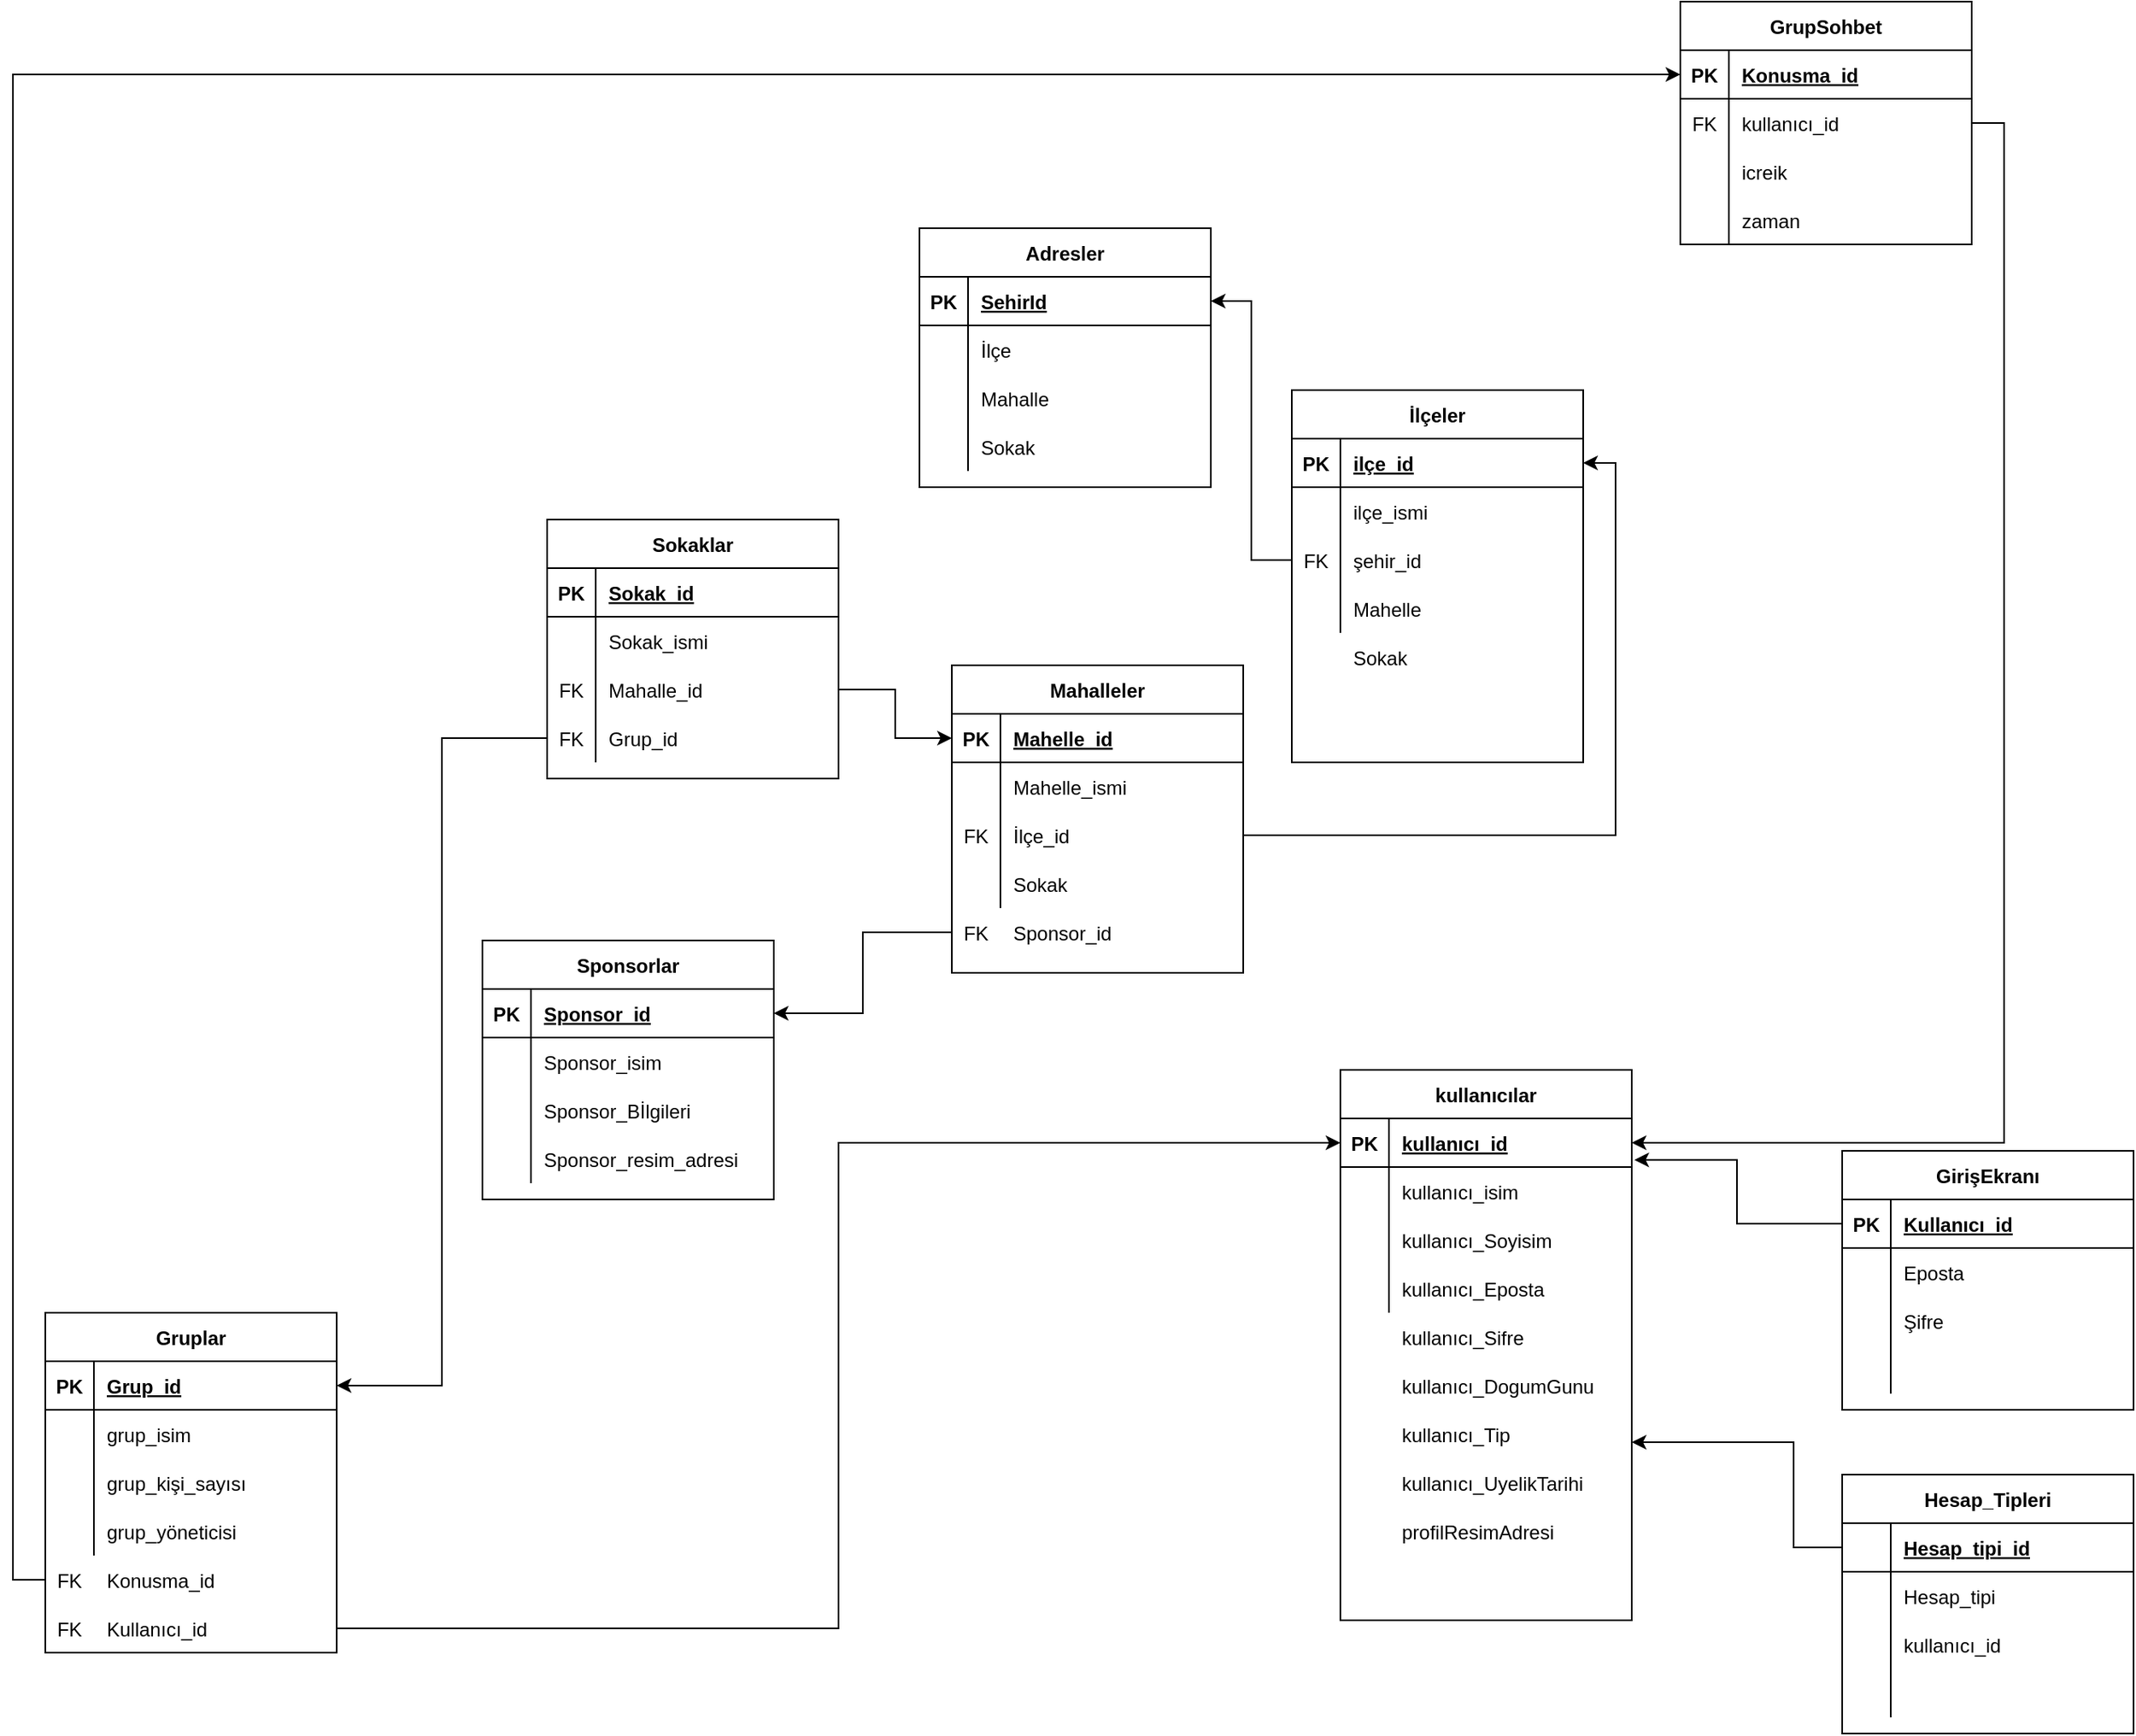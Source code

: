 <mxfile version="14.0.1" type="github">
  <diagram id="9qwquoG6rhKUXt9aYglc" name="Page-1">
    <mxGraphModel dx="2370" dy="1270" grid="1" gridSize="10" guides="1" tooltips="1" connect="1" arrows="1" fold="1" page="1" pageScale="1" pageWidth="827" pageHeight="1169" math="0" shadow="0">
      <root>
        <mxCell id="0" />
        <mxCell id="1" parent="0" />
        <mxCell id="KGLhSe_-rWA2zhMxa89J-34" value="" style="group;strokeColor=#000000;" parent="1" vertex="1" connectable="0">
          <mxGeometry x="970" y="730" width="180" height="340" as="geometry" />
        </mxCell>
        <mxCell id="EEsGFowfR6Ov2jE1rLwt-202" value="" style="group" vertex="1" connectable="0" parent="KGLhSe_-rWA2zhMxa89J-34">
          <mxGeometry width="180" height="340" as="geometry" />
        </mxCell>
        <mxCell id="KGLhSe_-rWA2zhMxa89J-14" value="kullanıcılar" style="shape=table;startSize=30;container=1;collapsible=1;childLayout=tableLayout;fixedRows=1;rowLines=0;fontStyle=1;align=center;resizeLast=1;" parent="EEsGFowfR6Ov2jE1rLwt-202" vertex="1">
          <mxGeometry width="180" height="340" as="geometry" />
        </mxCell>
        <mxCell id="KGLhSe_-rWA2zhMxa89J-15" value="" style="shape=partialRectangle;collapsible=0;dropTarget=0;pointerEvents=0;fillColor=none;top=0;left=0;bottom=1;right=0;points=[[0,0.5],[1,0.5]];portConstraint=eastwest;" parent="KGLhSe_-rWA2zhMxa89J-14" vertex="1">
          <mxGeometry y="30" width="180" height="30" as="geometry" />
        </mxCell>
        <mxCell id="KGLhSe_-rWA2zhMxa89J-16" value="PK" style="shape=partialRectangle;connectable=0;fillColor=none;top=0;left=0;bottom=0;right=0;fontStyle=1;overflow=hidden;" parent="KGLhSe_-rWA2zhMxa89J-15" vertex="1">
          <mxGeometry width="30" height="30" as="geometry" />
        </mxCell>
        <mxCell id="KGLhSe_-rWA2zhMxa89J-17" value="kullanıcı_id" style="shape=partialRectangle;connectable=0;fillColor=none;top=0;left=0;bottom=0;right=0;align=left;spacingLeft=6;fontStyle=5;overflow=hidden;" parent="KGLhSe_-rWA2zhMxa89J-15" vertex="1">
          <mxGeometry x="30" width="150" height="30" as="geometry" />
        </mxCell>
        <mxCell id="KGLhSe_-rWA2zhMxa89J-18" value="" style="shape=partialRectangle;collapsible=0;dropTarget=0;pointerEvents=0;fillColor=none;top=0;left=0;bottom=0;right=0;points=[[0,0.5],[1,0.5]];portConstraint=eastwest;" parent="KGLhSe_-rWA2zhMxa89J-14" vertex="1">
          <mxGeometry y="60" width="180" height="30" as="geometry" />
        </mxCell>
        <mxCell id="KGLhSe_-rWA2zhMxa89J-19" value="" style="shape=partialRectangle;connectable=0;fillColor=none;top=0;left=0;bottom=0;right=0;editable=1;overflow=hidden;" parent="KGLhSe_-rWA2zhMxa89J-18" vertex="1">
          <mxGeometry width="30" height="30" as="geometry" />
        </mxCell>
        <mxCell id="KGLhSe_-rWA2zhMxa89J-20" value="kullanıcı_isim" style="shape=partialRectangle;connectable=0;fillColor=none;top=0;left=0;bottom=0;right=0;align=left;spacingLeft=6;overflow=hidden;" parent="KGLhSe_-rWA2zhMxa89J-18" vertex="1">
          <mxGeometry x="30" width="150" height="30" as="geometry" />
        </mxCell>
        <mxCell id="KGLhSe_-rWA2zhMxa89J-21" value="" style="shape=partialRectangle;collapsible=0;dropTarget=0;pointerEvents=0;fillColor=none;top=0;left=0;bottom=0;right=0;points=[[0,0.5],[1,0.5]];portConstraint=eastwest;" parent="KGLhSe_-rWA2zhMxa89J-14" vertex="1">
          <mxGeometry y="90" width="180" height="30" as="geometry" />
        </mxCell>
        <mxCell id="KGLhSe_-rWA2zhMxa89J-22" value="" style="shape=partialRectangle;connectable=0;fillColor=none;top=0;left=0;bottom=0;right=0;editable=1;overflow=hidden;" parent="KGLhSe_-rWA2zhMxa89J-21" vertex="1">
          <mxGeometry width="30" height="30" as="geometry" />
        </mxCell>
        <mxCell id="KGLhSe_-rWA2zhMxa89J-23" value="kullanıcı_Soyisim" style="shape=partialRectangle;connectable=0;fillColor=none;top=0;left=0;bottom=0;right=0;align=left;spacingLeft=6;overflow=hidden;" parent="KGLhSe_-rWA2zhMxa89J-21" vertex="1">
          <mxGeometry x="30" width="150" height="30" as="geometry" />
        </mxCell>
        <mxCell id="KGLhSe_-rWA2zhMxa89J-24" value="" style="shape=partialRectangle;collapsible=0;dropTarget=0;pointerEvents=0;fillColor=none;top=0;left=0;bottom=0;right=0;points=[[0,0.5],[1,0.5]];portConstraint=eastwest;" parent="KGLhSe_-rWA2zhMxa89J-14" vertex="1">
          <mxGeometry y="120" width="180" height="30" as="geometry" />
        </mxCell>
        <mxCell id="KGLhSe_-rWA2zhMxa89J-25" value="" style="shape=partialRectangle;connectable=0;fillColor=none;top=0;left=0;bottom=0;right=0;editable=1;overflow=hidden;" parent="KGLhSe_-rWA2zhMxa89J-24" vertex="1">
          <mxGeometry width="30" height="30" as="geometry" />
        </mxCell>
        <mxCell id="KGLhSe_-rWA2zhMxa89J-26" value="kullanıcı_Eposta" style="shape=partialRectangle;connectable=0;fillColor=none;top=0;left=0;bottom=0;right=0;align=left;spacingLeft=6;overflow=hidden;" parent="KGLhSe_-rWA2zhMxa89J-24" vertex="1">
          <mxGeometry x="30" width="150" height="30" as="geometry" />
        </mxCell>
        <mxCell id="KGLhSe_-rWA2zhMxa89J-27" value="kullanıcı_Sifre" style="shape=partialRectangle;connectable=0;fillColor=none;top=0;left=0;bottom=0;right=0;align=left;spacingLeft=6;overflow=hidden;" parent="EEsGFowfR6Ov2jE1rLwt-202" vertex="1">
          <mxGeometry x="30" y="150" width="150" height="30" as="geometry" />
        </mxCell>
        <mxCell id="KGLhSe_-rWA2zhMxa89J-28" value="kullanıcı_DogumGunu" style="shape=partialRectangle;connectable=0;fillColor=none;top=0;left=0;bottom=0;right=0;align=left;spacingLeft=6;overflow=hidden;" parent="EEsGFowfR6Ov2jE1rLwt-202" vertex="1">
          <mxGeometry x="30" y="180" width="150" height="30" as="geometry" />
        </mxCell>
        <mxCell id="KGLhSe_-rWA2zhMxa89J-29" value="kullanıcı_Tip" style="shape=partialRectangle;connectable=0;fillColor=none;top=0;left=0;bottom=0;right=0;align=left;spacingLeft=6;overflow=hidden;" parent="EEsGFowfR6Ov2jE1rLwt-202" vertex="1">
          <mxGeometry x="30" y="210" width="150" height="30" as="geometry" />
        </mxCell>
        <mxCell id="KGLhSe_-rWA2zhMxa89J-30" value="kullanıcı_UyelikTarihi" style="shape=partialRectangle;connectable=0;fillColor=none;top=0;left=0;bottom=0;right=0;align=left;spacingLeft=6;overflow=hidden;" parent="EEsGFowfR6Ov2jE1rLwt-202" vertex="1">
          <mxGeometry x="30" y="240" width="150" height="30" as="geometry" />
        </mxCell>
        <mxCell id="KGLhSe_-rWA2zhMxa89J-32" value="profilResimAdresi" style="shape=partialRectangle;connectable=0;fillColor=none;top=0;left=0;bottom=0;right=0;align=left;spacingLeft=6;overflow=hidden;" parent="EEsGFowfR6Ov2jE1rLwt-202" vertex="1">
          <mxGeometry x="30" y="270" width="150" height="30" as="geometry" />
        </mxCell>
        <mxCell id="KGLhSe_-rWA2zhMxa89J-36" value="Adresler" style="shape=table;startSize=30;container=1;collapsible=1;childLayout=tableLayout;fixedRows=1;rowLines=0;fontStyle=1;align=center;resizeLast=1;" parent="1" vertex="1">
          <mxGeometry x="710" y="210" width="180" height="160" as="geometry" />
        </mxCell>
        <mxCell id="KGLhSe_-rWA2zhMxa89J-37" value="" style="shape=partialRectangle;collapsible=0;dropTarget=0;pointerEvents=0;fillColor=none;top=0;left=0;bottom=1;right=0;points=[[0,0.5],[1,0.5]];portConstraint=eastwest;" parent="KGLhSe_-rWA2zhMxa89J-36" vertex="1">
          <mxGeometry y="30" width="180" height="30" as="geometry" />
        </mxCell>
        <mxCell id="KGLhSe_-rWA2zhMxa89J-38" value="PK" style="shape=partialRectangle;connectable=0;fillColor=none;top=0;left=0;bottom=0;right=0;fontStyle=1;overflow=hidden;" parent="KGLhSe_-rWA2zhMxa89J-37" vertex="1">
          <mxGeometry width="30" height="30" as="geometry" />
        </mxCell>
        <mxCell id="KGLhSe_-rWA2zhMxa89J-39" value="SehirId" style="shape=partialRectangle;connectable=0;fillColor=none;top=0;left=0;bottom=0;right=0;align=left;spacingLeft=6;fontStyle=5;overflow=hidden;" parent="KGLhSe_-rWA2zhMxa89J-37" vertex="1">
          <mxGeometry x="30" width="150" height="30" as="geometry" />
        </mxCell>
        <mxCell id="KGLhSe_-rWA2zhMxa89J-40" value="" style="shape=partialRectangle;collapsible=0;dropTarget=0;pointerEvents=0;fillColor=none;top=0;left=0;bottom=0;right=0;points=[[0,0.5],[1,0.5]];portConstraint=eastwest;" parent="KGLhSe_-rWA2zhMxa89J-36" vertex="1">
          <mxGeometry y="60" width="180" height="30" as="geometry" />
        </mxCell>
        <mxCell id="KGLhSe_-rWA2zhMxa89J-41" value="" style="shape=partialRectangle;connectable=0;fillColor=none;top=0;left=0;bottom=0;right=0;editable=1;overflow=hidden;" parent="KGLhSe_-rWA2zhMxa89J-40" vertex="1">
          <mxGeometry width="30" height="30" as="geometry" />
        </mxCell>
        <mxCell id="KGLhSe_-rWA2zhMxa89J-42" value="İlçe" style="shape=partialRectangle;connectable=0;fillColor=none;top=0;left=0;bottom=0;right=0;align=left;spacingLeft=6;overflow=hidden;" parent="KGLhSe_-rWA2zhMxa89J-40" vertex="1">
          <mxGeometry x="30" width="150" height="30" as="geometry" />
        </mxCell>
        <mxCell id="KGLhSe_-rWA2zhMxa89J-43" value="" style="shape=partialRectangle;collapsible=0;dropTarget=0;pointerEvents=0;fillColor=none;top=0;left=0;bottom=0;right=0;points=[[0,0.5],[1,0.5]];portConstraint=eastwest;" parent="KGLhSe_-rWA2zhMxa89J-36" vertex="1">
          <mxGeometry y="90" width="180" height="30" as="geometry" />
        </mxCell>
        <mxCell id="KGLhSe_-rWA2zhMxa89J-44" value="" style="shape=partialRectangle;connectable=0;fillColor=none;top=0;left=0;bottom=0;right=0;editable=1;overflow=hidden;" parent="KGLhSe_-rWA2zhMxa89J-43" vertex="1">
          <mxGeometry width="30" height="30" as="geometry" />
        </mxCell>
        <mxCell id="KGLhSe_-rWA2zhMxa89J-45" value="Mahalle" style="shape=partialRectangle;connectable=0;fillColor=none;top=0;left=0;bottom=0;right=0;align=left;spacingLeft=6;overflow=hidden;" parent="KGLhSe_-rWA2zhMxa89J-43" vertex="1">
          <mxGeometry x="30" width="150" height="30" as="geometry" />
        </mxCell>
        <mxCell id="KGLhSe_-rWA2zhMxa89J-46" value="" style="shape=partialRectangle;collapsible=0;dropTarget=0;pointerEvents=0;fillColor=none;top=0;left=0;bottom=0;right=0;points=[[0,0.5],[1,0.5]];portConstraint=eastwest;" parent="KGLhSe_-rWA2zhMxa89J-36" vertex="1">
          <mxGeometry y="120" width="180" height="30" as="geometry" />
        </mxCell>
        <mxCell id="KGLhSe_-rWA2zhMxa89J-47" value="" style="shape=partialRectangle;connectable=0;fillColor=none;top=0;left=0;bottom=0;right=0;editable=1;overflow=hidden;" parent="KGLhSe_-rWA2zhMxa89J-46" vertex="1">
          <mxGeometry width="30" height="30" as="geometry" />
        </mxCell>
        <mxCell id="KGLhSe_-rWA2zhMxa89J-48" value="Sokak" style="shape=partialRectangle;connectable=0;fillColor=none;top=0;left=0;bottom=0;right=0;align=left;spacingLeft=6;overflow=hidden;" parent="KGLhSe_-rWA2zhMxa89J-46" vertex="1">
          <mxGeometry x="30" width="150" height="30" as="geometry" />
        </mxCell>
        <mxCell id="EEsGFowfR6Ov2jE1rLwt-1" value="Sponsorlar" style="shape=table;startSize=30;container=1;collapsible=1;childLayout=tableLayout;fixedRows=1;rowLines=0;fontStyle=1;align=center;resizeLast=1;" vertex="1" parent="1">
          <mxGeometry x="440" y="650" width="180" height="160" as="geometry" />
        </mxCell>
        <mxCell id="EEsGFowfR6Ov2jE1rLwt-2" value="" style="shape=partialRectangle;collapsible=0;dropTarget=0;pointerEvents=0;fillColor=none;top=0;left=0;bottom=1;right=0;points=[[0,0.5],[1,0.5]];portConstraint=eastwest;" vertex="1" parent="EEsGFowfR6Ov2jE1rLwt-1">
          <mxGeometry y="30" width="180" height="30" as="geometry" />
        </mxCell>
        <mxCell id="EEsGFowfR6Ov2jE1rLwt-3" value="PK" style="shape=partialRectangle;connectable=0;fillColor=none;top=0;left=0;bottom=0;right=0;fontStyle=1;overflow=hidden;" vertex="1" parent="EEsGFowfR6Ov2jE1rLwt-2">
          <mxGeometry width="30" height="30" as="geometry" />
        </mxCell>
        <mxCell id="EEsGFowfR6Ov2jE1rLwt-4" value="Sponsor_id" style="shape=partialRectangle;connectable=0;fillColor=none;top=0;left=0;bottom=0;right=0;align=left;spacingLeft=6;fontStyle=5;overflow=hidden;" vertex="1" parent="EEsGFowfR6Ov2jE1rLwt-2">
          <mxGeometry x="30" width="150" height="30" as="geometry" />
        </mxCell>
        <mxCell id="EEsGFowfR6Ov2jE1rLwt-5" value="" style="shape=partialRectangle;collapsible=0;dropTarget=0;pointerEvents=0;fillColor=none;top=0;left=0;bottom=0;right=0;points=[[0,0.5],[1,0.5]];portConstraint=eastwest;" vertex="1" parent="EEsGFowfR6Ov2jE1rLwt-1">
          <mxGeometry y="60" width="180" height="30" as="geometry" />
        </mxCell>
        <mxCell id="EEsGFowfR6Ov2jE1rLwt-6" value="" style="shape=partialRectangle;connectable=0;fillColor=none;top=0;left=0;bottom=0;right=0;editable=1;overflow=hidden;" vertex="1" parent="EEsGFowfR6Ov2jE1rLwt-5">
          <mxGeometry width="30" height="30" as="geometry" />
        </mxCell>
        <mxCell id="EEsGFowfR6Ov2jE1rLwt-7" value="Sponsor_isim" style="shape=partialRectangle;connectable=0;fillColor=none;top=0;left=0;bottom=0;right=0;align=left;spacingLeft=6;overflow=hidden;" vertex="1" parent="EEsGFowfR6Ov2jE1rLwt-5">
          <mxGeometry x="30" width="150" height="30" as="geometry" />
        </mxCell>
        <mxCell id="EEsGFowfR6Ov2jE1rLwt-8" value="" style="shape=partialRectangle;collapsible=0;dropTarget=0;pointerEvents=0;fillColor=none;top=0;left=0;bottom=0;right=0;points=[[0,0.5],[1,0.5]];portConstraint=eastwest;" vertex="1" parent="EEsGFowfR6Ov2jE1rLwt-1">
          <mxGeometry y="90" width="180" height="30" as="geometry" />
        </mxCell>
        <mxCell id="EEsGFowfR6Ov2jE1rLwt-9" value="" style="shape=partialRectangle;connectable=0;fillColor=none;top=0;left=0;bottom=0;right=0;editable=1;overflow=hidden;" vertex="1" parent="EEsGFowfR6Ov2jE1rLwt-8">
          <mxGeometry width="30" height="30" as="geometry" />
        </mxCell>
        <mxCell id="EEsGFowfR6Ov2jE1rLwt-10" value="Sponsor_Bİlgileri" style="shape=partialRectangle;connectable=0;fillColor=none;top=0;left=0;bottom=0;right=0;align=left;spacingLeft=6;overflow=hidden;" vertex="1" parent="EEsGFowfR6Ov2jE1rLwt-8">
          <mxGeometry x="30" width="150" height="30" as="geometry" />
        </mxCell>
        <mxCell id="EEsGFowfR6Ov2jE1rLwt-11" value="" style="shape=partialRectangle;collapsible=0;dropTarget=0;pointerEvents=0;fillColor=none;top=0;left=0;bottom=0;right=0;points=[[0,0.5],[1,0.5]];portConstraint=eastwest;" vertex="1" parent="EEsGFowfR6Ov2jE1rLwt-1">
          <mxGeometry y="120" width="180" height="30" as="geometry" />
        </mxCell>
        <mxCell id="EEsGFowfR6Ov2jE1rLwt-12" value="" style="shape=partialRectangle;connectable=0;fillColor=none;top=0;left=0;bottom=0;right=0;editable=1;overflow=hidden;" vertex="1" parent="EEsGFowfR6Ov2jE1rLwt-11">
          <mxGeometry width="30" height="30" as="geometry" />
        </mxCell>
        <mxCell id="EEsGFowfR6Ov2jE1rLwt-13" value="Sponsor_resim_adresi" style="shape=partialRectangle;connectable=0;fillColor=none;top=0;left=0;bottom=0;right=0;align=left;spacingLeft=6;overflow=hidden;" vertex="1" parent="EEsGFowfR6Ov2jE1rLwt-11">
          <mxGeometry x="30" width="150" height="30" as="geometry" />
        </mxCell>
        <mxCell id="EEsGFowfR6Ov2jE1rLwt-15" value="GrupSohbet" style="shape=table;startSize=30;container=1;collapsible=1;childLayout=tableLayout;fixedRows=1;rowLines=0;fontStyle=1;align=center;resizeLast=1;" vertex="1" parent="1">
          <mxGeometry x="1180" y="70" width="180" height="150" as="geometry" />
        </mxCell>
        <mxCell id="EEsGFowfR6Ov2jE1rLwt-16" value="" style="shape=partialRectangle;collapsible=0;dropTarget=0;pointerEvents=0;fillColor=none;top=0;left=0;bottom=1;right=0;points=[[0,0.5],[1,0.5]];portConstraint=eastwest;" vertex="1" parent="EEsGFowfR6Ov2jE1rLwt-15">
          <mxGeometry y="30" width="180" height="30" as="geometry" />
        </mxCell>
        <mxCell id="EEsGFowfR6Ov2jE1rLwt-17" value="PK" style="shape=partialRectangle;connectable=0;fillColor=none;top=0;left=0;bottom=0;right=0;fontStyle=1;overflow=hidden;" vertex="1" parent="EEsGFowfR6Ov2jE1rLwt-16">
          <mxGeometry width="30" height="30" as="geometry" />
        </mxCell>
        <mxCell id="EEsGFowfR6Ov2jE1rLwt-18" value="Konusma_id" style="shape=partialRectangle;connectable=0;fillColor=none;top=0;left=0;bottom=0;right=0;align=left;spacingLeft=6;fontStyle=5;overflow=hidden;" vertex="1" parent="EEsGFowfR6Ov2jE1rLwt-16">
          <mxGeometry x="30" width="150" height="30" as="geometry" />
        </mxCell>
        <mxCell id="EEsGFowfR6Ov2jE1rLwt-19" value="" style="shape=partialRectangle;collapsible=0;dropTarget=0;pointerEvents=0;fillColor=none;top=0;left=0;bottom=0;right=0;points=[[0,0.5],[1,0.5]];portConstraint=eastwest;" vertex="1" parent="EEsGFowfR6Ov2jE1rLwt-15">
          <mxGeometry y="60" width="180" height="30" as="geometry" />
        </mxCell>
        <mxCell id="EEsGFowfR6Ov2jE1rLwt-20" value="FK" style="shape=partialRectangle;connectable=0;fillColor=none;top=0;left=0;bottom=0;right=0;editable=1;overflow=hidden;" vertex="1" parent="EEsGFowfR6Ov2jE1rLwt-19">
          <mxGeometry width="30" height="30" as="geometry" />
        </mxCell>
        <mxCell id="EEsGFowfR6Ov2jE1rLwt-21" value="kullanıcı_id" style="shape=partialRectangle;connectable=0;fillColor=none;top=0;left=0;bottom=0;right=0;align=left;spacingLeft=6;overflow=hidden;" vertex="1" parent="EEsGFowfR6Ov2jE1rLwt-19">
          <mxGeometry x="30" width="150" height="30" as="geometry" />
        </mxCell>
        <mxCell id="EEsGFowfR6Ov2jE1rLwt-22" value="" style="shape=partialRectangle;collapsible=0;dropTarget=0;pointerEvents=0;fillColor=none;top=0;left=0;bottom=0;right=0;points=[[0,0.5],[1,0.5]];portConstraint=eastwest;" vertex="1" parent="EEsGFowfR6Ov2jE1rLwt-15">
          <mxGeometry y="90" width="180" height="30" as="geometry" />
        </mxCell>
        <mxCell id="EEsGFowfR6Ov2jE1rLwt-23" value="" style="shape=partialRectangle;connectable=0;fillColor=none;top=0;left=0;bottom=0;right=0;editable=1;overflow=hidden;" vertex="1" parent="EEsGFowfR6Ov2jE1rLwt-22">
          <mxGeometry width="30" height="30" as="geometry" />
        </mxCell>
        <mxCell id="EEsGFowfR6Ov2jE1rLwt-24" value="icreik" style="shape=partialRectangle;connectable=0;fillColor=none;top=0;left=0;bottom=0;right=0;align=left;spacingLeft=6;overflow=hidden;" vertex="1" parent="EEsGFowfR6Ov2jE1rLwt-22">
          <mxGeometry x="30" width="150" height="30" as="geometry" />
        </mxCell>
        <mxCell id="EEsGFowfR6Ov2jE1rLwt-25" value="" style="shape=partialRectangle;collapsible=0;dropTarget=0;pointerEvents=0;fillColor=none;top=0;left=0;bottom=0;right=0;points=[[0,0.5],[1,0.5]];portConstraint=eastwest;" vertex="1" parent="EEsGFowfR6Ov2jE1rLwt-15">
          <mxGeometry y="120" width="180" height="30" as="geometry" />
        </mxCell>
        <mxCell id="EEsGFowfR6Ov2jE1rLwt-26" value="" style="shape=partialRectangle;connectable=0;fillColor=none;top=0;left=0;bottom=0;right=0;editable=1;overflow=hidden;" vertex="1" parent="EEsGFowfR6Ov2jE1rLwt-25">
          <mxGeometry width="30" height="30" as="geometry" />
        </mxCell>
        <mxCell id="EEsGFowfR6Ov2jE1rLwt-27" value="zaman" style="shape=partialRectangle;connectable=0;fillColor=none;top=0;left=0;bottom=0;right=0;align=left;spacingLeft=6;overflow=hidden;" vertex="1" parent="EEsGFowfR6Ov2jE1rLwt-25">
          <mxGeometry x="30" width="150" height="30" as="geometry" />
        </mxCell>
        <mxCell id="EEsGFowfR6Ov2jE1rLwt-90" style="edgeStyle=orthogonalEdgeStyle;rounded=0;orthogonalLoop=1;jettySize=auto;html=1;entryX=1;entryY=0.5;entryDx=0;entryDy=0;" edge="1" parent="1" source="EEsGFowfR6Ov2jE1rLwt-81" target="KGLhSe_-rWA2zhMxa89J-37">
          <mxGeometry relative="1" as="geometry" />
        </mxCell>
        <mxCell id="EEsGFowfR6Ov2jE1rLwt-112" value="" style="group" vertex="1" connectable="0" parent="1">
          <mxGeometry x="940" y="310" width="180" height="230" as="geometry" />
        </mxCell>
        <mxCell id="EEsGFowfR6Ov2jE1rLwt-77" value="İlçeler" style="shape=table;startSize=30;container=1;collapsible=1;childLayout=tableLayout;fixedRows=1;rowLines=0;fontStyle=1;align=center;resizeLast=1;" vertex="1" parent="EEsGFowfR6Ov2jE1rLwt-112">
          <mxGeometry width="180" height="230" as="geometry" />
        </mxCell>
        <mxCell id="EEsGFowfR6Ov2jE1rLwt-78" value="" style="shape=partialRectangle;collapsible=0;dropTarget=0;pointerEvents=0;fillColor=none;top=0;left=0;bottom=1;right=0;points=[[0,0.5],[1,0.5]];portConstraint=eastwest;" vertex="1" parent="EEsGFowfR6Ov2jE1rLwt-77">
          <mxGeometry y="30" width="180" height="30" as="geometry" />
        </mxCell>
        <mxCell id="EEsGFowfR6Ov2jE1rLwt-79" value="PK" style="shape=partialRectangle;connectable=0;fillColor=none;top=0;left=0;bottom=0;right=0;fontStyle=1;overflow=hidden;" vertex="1" parent="EEsGFowfR6Ov2jE1rLwt-78">
          <mxGeometry width="30" height="30" as="geometry" />
        </mxCell>
        <mxCell id="EEsGFowfR6Ov2jE1rLwt-80" value="ilçe_id" style="shape=partialRectangle;connectable=0;fillColor=none;top=0;left=0;bottom=0;right=0;align=left;spacingLeft=6;fontStyle=5;overflow=hidden;" vertex="1" parent="EEsGFowfR6Ov2jE1rLwt-78">
          <mxGeometry x="30" width="150" height="30" as="geometry" />
        </mxCell>
        <mxCell id="EEsGFowfR6Ov2jE1rLwt-84" value="" style="shape=partialRectangle;collapsible=0;dropTarget=0;pointerEvents=0;fillColor=none;top=0;left=0;bottom=0;right=0;points=[[0,0.5],[1,0.5]];portConstraint=eastwest;" vertex="1" parent="EEsGFowfR6Ov2jE1rLwt-77">
          <mxGeometry y="60" width="180" height="30" as="geometry" />
        </mxCell>
        <mxCell id="EEsGFowfR6Ov2jE1rLwt-85" value="" style="shape=partialRectangle;connectable=0;fillColor=none;top=0;left=0;bottom=0;right=0;editable=1;overflow=hidden;" vertex="1" parent="EEsGFowfR6Ov2jE1rLwt-84">
          <mxGeometry width="30" height="30" as="geometry" />
        </mxCell>
        <mxCell id="EEsGFowfR6Ov2jE1rLwt-86" value="ilçe_ismi" style="shape=partialRectangle;connectable=0;fillColor=none;top=0;left=0;bottom=0;right=0;align=left;spacingLeft=6;overflow=hidden;" vertex="1" parent="EEsGFowfR6Ov2jE1rLwt-84">
          <mxGeometry x="30" width="150" height="30" as="geometry" />
        </mxCell>
        <mxCell id="EEsGFowfR6Ov2jE1rLwt-81" value="" style="shape=partialRectangle;collapsible=0;dropTarget=0;pointerEvents=0;fillColor=none;top=0;left=0;bottom=0;right=0;points=[[0,0.5],[1,0.5]];portConstraint=eastwest;" vertex="1" parent="EEsGFowfR6Ov2jE1rLwt-77">
          <mxGeometry y="90" width="180" height="30" as="geometry" />
        </mxCell>
        <mxCell id="EEsGFowfR6Ov2jE1rLwt-82" value="FK" style="shape=partialRectangle;connectable=0;fillColor=none;top=0;left=0;bottom=0;right=0;editable=1;overflow=hidden;" vertex="1" parent="EEsGFowfR6Ov2jE1rLwt-81">
          <mxGeometry width="30" height="30" as="geometry" />
        </mxCell>
        <mxCell id="EEsGFowfR6Ov2jE1rLwt-83" value="şehir_id" style="shape=partialRectangle;connectable=0;fillColor=none;top=0;left=0;bottom=0;right=0;align=left;spacingLeft=6;overflow=hidden;" vertex="1" parent="EEsGFowfR6Ov2jE1rLwt-81">
          <mxGeometry x="30" width="150" height="30" as="geometry" />
        </mxCell>
        <mxCell id="EEsGFowfR6Ov2jE1rLwt-87" value="" style="shape=partialRectangle;collapsible=0;dropTarget=0;pointerEvents=0;fillColor=none;top=0;left=0;bottom=0;right=0;points=[[0,0.5],[1,0.5]];portConstraint=eastwest;" vertex="1" parent="EEsGFowfR6Ov2jE1rLwt-77">
          <mxGeometry y="120" width="180" height="30" as="geometry" />
        </mxCell>
        <mxCell id="EEsGFowfR6Ov2jE1rLwt-88" value="" style="shape=partialRectangle;connectable=0;fillColor=none;top=0;left=0;bottom=0;right=0;editable=1;overflow=hidden;" vertex="1" parent="EEsGFowfR6Ov2jE1rLwt-87">
          <mxGeometry width="30" height="30" as="geometry" />
        </mxCell>
        <mxCell id="EEsGFowfR6Ov2jE1rLwt-89" value="Mahelle" style="shape=partialRectangle;connectable=0;fillColor=none;top=0;left=0;bottom=0;right=0;align=left;spacingLeft=6;overflow=hidden;" vertex="1" parent="EEsGFowfR6Ov2jE1rLwt-87">
          <mxGeometry x="30" width="150" height="30" as="geometry" />
        </mxCell>
        <mxCell id="EEsGFowfR6Ov2jE1rLwt-94" value="Sokak" style="shape=partialRectangle;connectable=0;fillColor=none;top=0;left=0;bottom=0;right=0;align=left;spacingLeft=6;overflow=hidden;" vertex="1" parent="EEsGFowfR6Ov2jE1rLwt-112">
          <mxGeometry x="30" y="150" width="150" height="30" as="geometry" />
        </mxCell>
        <mxCell id="EEsGFowfR6Ov2jE1rLwt-113" style="edgeStyle=orthogonalEdgeStyle;rounded=0;orthogonalLoop=1;jettySize=auto;html=1;exitX=1;exitY=0.5;exitDx=0;exitDy=0;entryX=1;entryY=0.5;entryDx=0;entryDy=0;" edge="1" parent="1" source="EEsGFowfR6Ov2jE1rLwt-106" target="EEsGFowfR6Ov2jE1rLwt-78">
          <mxGeometry relative="1" as="geometry" />
        </mxCell>
        <mxCell id="EEsGFowfR6Ov2jE1rLwt-114" value="Sokaklar" style="shape=table;startSize=30;container=1;collapsible=1;childLayout=tableLayout;fixedRows=1;rowLines=0;fontStyle=1;align=center;resizeLast=1;" vertex="1" parent="1">
          <mxGeometry x="480" y="390" width="180" height="160" as="geometry" />
        </mxCell>
        <mxCell id="EEsGFowfR6Ov2jE1rLwt-115" value="" style="shape=partialRectangle;collapsible=0;dropTarget=0;pointerEvents=0;fillColor=none;top=0;left=0;bottom=1;right=0;points=[[0,0.5],[1,0.5]];portConstraint=eastwest;" vertex="1" parent="EEsGFowfR6Ov2jE1rLwt-114">
          <mxGeometry y="30" width="180" height="30" as="geometry" />
        </mxCell>
        <mxCell id="EEsGFowfR6Ov2jE1rLwt-116" value="PK" style="shape=partialRectangle;connectable=0;fillColor=none;top=0;left=0;bottom=0;right=0;fontStyle=1;overflow=hidden;" vertex="1" parent="EEsGFowfR6Ov2jE1rLwt-115">
          <mxGeometry width="30" height="30" as="geometry" />
        </mxCell>
        <mxCell id="EEsGFowfR6Ov2jE1rLwt-117" value="Sokak_id" style="shape=partialRectangle;connectable=0;fillColor=none;top=0;left=0;bottom=0;right=0;align=left;spacingLeft=6;fontStyle=5;overflow=hidden;" vertex="1" parent="EEsGFowfR6Ov2jE1rLwt-115">
          <mxGeometry x="30" width="150" height="30" as="geometry" />
        </mxCell>
        <mxCell id="EEsGFowfR6Ov2jE1rLwt-118" value="" style="shape=partialRectangle;collapsible=0;dropTarget=0;pointerEvents=0;fillColor=none;top=0;left=0;bottom=0;right=0;points=[[0,0.5],[1,0.5]];portConstraint=eastwest;" vertex="1" parent="EEsGFowfR6Ov2jE1rLwt-114">
          <mxGeometry y="60" width="180" height="30" as="geometry" />
        </mxCell>
        <mxCell id="EEsGFowfR6Ov2jE1rLwt-119" value="" style="shape=partialRectangle;connectable=0;fillColor=none;top=0;left=0;bottom=0;right=0;editable=1;overflow=hidden;" vertex="1" parent="EEsGFowfR6Ov2jE1rLwt-118">
          <mxGeometry width="30" height="30" as="geometry" />
        </mxCell>
        <mxCell id="EEsGFowfR6Ov2jE1rLwt-120" value="Sokak_ismi" style="shape=partialRectangle;connectable=0;fillColor=none;top=0;left=0;bottom=0;right=0;align=left;spacingLeft=6;overflow=hidden;" vertex="1" parent="EEsGFowfR6Ov2jE1rLwt-118">
          <mxGeometry x="30" width="150" height="30" as="geometry" />
        </mxCell>
        <mxCell id="EEsGFowfR6Ov2jE1rLwt-121" value="" style="shape=partialRectangle;collapsible=0;dropTarget=0;pointerEvents=0;fillColor=none;top=0;left=0;bottom=0;right=0;points=[[0,0.5],[1,0.5]];portConstraint=eastwest;" vertex="1" parent="EEsGFowfR6Ov2jE1rLwt-114">
          <mxGeometry y="90" width="180" height="30" as="geometry" />
        </mxCell>
        <mxCell id="EEsGFowfR6Ov2jE1rLwt-122" value="FK" style="shape=partialRectangle;connectable=0;fillColor=none;top=0;left=0;bottom=0;right=0;editable=1;overflow=hidden;" vertex="1" parent="EEsGFowfR6Ov2jE1rLwt-121">
          <mxGeometry width="30" height="30" as="geometry" />
        </mxCell>
        <mxCell id="EEsGFowfR6Ov2jE1rLwt-123" value="Mahalle_id" style="shape=partialRectangle;connectable=0;fillColor=none;top=0;left=0;bottom=0;right=0;align=left;spacingLeft=6;overflow=hidden;" vertex="1" parent="EEsGFowfR6Ov2jE1rLwt-121">
          <mxGeometry x="30" width="150" height="30" as="geometry" />
        </mxCell>
        <mxCell id="EEsGFowfR6Ov2jE1rLwt-124" value="" style="shape=partialRectangle;collapsible=0;dropTarget=0;pointerEvents=0;fillColor=none;top=0;left=0;bottom=0;right=0;points=[[0,0.5],[1,0.5]];portConstraint=eastwest;" vertex="1" parent="EEsGFowfR6Ov2jE1rLwt-114">
          <mxGeometry y="120" width="180" height="30" as="geometry" />
        </mxCell>
        <mxCell id="EEsGFowfR6Ov2jE1rLwt-125" value="FK" style="shape=partialRectangle;connectable=0;fillColor=none;top=0;left=0;bottom=0;right=0;editable=1;overflow=hidden;" vertex="1" parent="EEsGFowfR6Ov2jE1rLwt-124">
          <mxGeometry width="30" height="30" as="geometry" />
        </mxCell>
        <mxCell id="EEsGFowfR6Ov2jE1rLwt-126" value="Grup_id" style="shape=partialRectangle;connectable=0;fillColor=none;top=0;left=0;bottom=0;right=0;align=left;spacingLeft=6;overflow=hidden;" vertex="1" parent="EEsGFowfR6Ov2jE1rLwt-124">
          <mxGeometry x="30" width="150" height="30" as="geometry" />
        </mxCell>
        <mxCell id="EEsGFowfR6Ov2jE1rLwt-128" style="edgeStyle=orthogonalEdgeStyle;rounded=0;orthogonalLoop=1;jettySize=auto;html=1;entryX=0;entryY=0.5;entryDx=0;entryDy=0;" edge="1" parent="1" source="EEsGFowfR6Ov2jE1rLwt-121" target="EEsGFowfR6Ov2jE1rLwt-100">
          <mxGeometry relative="1" as="geometry" />
        </mxCell>
        <mxCell id="EEsGFowfR6Ov2jE1rLwt-130" style="edgeStyle=orthogonalEdgeStyle;rounded=0;orthogonalLoop=1;jettySize=auto;html=1;exitX=0;exitY=0.5;exitDx=0;exitDy=0;entryX=1;entryY=0.5;entryDx=0;entryDy=0;" edge="1" parent="1" source="EEsGFowfR6Ov2jE1rLwt-124" target="KGLhSe_-rWA2zhMxa89J-50">
          <mxGeometry relative="1" as="geometry" />
        </mxCell>
        <mxCell id="EEsGFowfR6Ov2jE1rLwt-135" value="" style="group" vertex="1" connectable="0" parent="1">
          <mxGeometry x="170" y="880" width="180" height="210" as="geometry" />
        </mxCell>
        <mxCell id="KGLhSe_-rWA2zhMxa89J-49" value="Gruplar" style="shape=table;startSize=30;container=1;collapsible=1;childLayout=tableLayout;fixedRows=1;rowLines=0;fontStyle=1;align=center;resizeLast=1;" parent="EEsGFowfR6Ov2jE1rLwt-135" vertex="1">
          <mxGeometry width="180" height="210" as="geometry" />
        </mxCell>
        <mxCell id="KGLhSe_-rWA2zhMxa89J-50" value="" style="shape=partialRectangle;collapsible=0;dropTarget=0;pointerEvents=0;fillColor=none;top=0;left=0;bottom=1;right=0;points=[[0,0.5],[1,0.5]];portConstraint=eastwest;" parent="KGLhSe_-rWA2zhMxa89J-49" vertex="1">
          <mxGeometry y="30" width="180" height="30" as="geometry" />
        </mxCell>
        <mxCell id="KGLhSe_-rWA2zhMxa89J-51" value="PK" style="shape=partialRectangle;connectable=0;fillColor=none;top=0;left=0;bottom=0;right=0;fontStyle=1;overflow=hidden;" parent="KGLhSe_-rWA2zhMxa89J-50" vertex="1">
          <mxGeometry width="30" height="30" as="geometry" />
        </mxCell>
        <mxCell id="KGLhSe_-rWA2zhMxa89J-52" value="Grup_id" style="shape=partialRectangle;connectable=0;fillColor=none;top=0;left=0;bottom=0;right=0;align=left;spacingLeft=6;fontStyle=5;overflow=hidden;" parent="KGLhSe_-rWA2zhMxa89J-50" vertex="1">
          <mxGeometry x="30" width="150" height="30" as="geometry" />
        </mxCell>
        <mxCell id="KGLhSe_-rWA2zhMxa89J-53" value="" style="shape=partialRectangle;collapsible=0;dropTarget=0;pointerEvents=0;fillColor=none;top=0;left=0;bottom=0;right=0;points=[[0,0.5],[1,0.5]];portConstraint=eastwest;" parent="KGLhSe_-rWA2zhMxa89J-49" vertex="1">
          <mxGeometry y="60" width="180" height="30" as="geometry" />
        </mxCell>
        <mxCell id="KGLhSe_-rWA2zhMxa89J-54" value="" style="shape=partialRectangle;connectable=0;fillColor=none;top=0;left=0;bottom=0;right=0;editable=1;overflow=hidden;" parent="KGLhSe_-rWA2zhMxa89J-53" vertex="1">
          <mxGeometry width="30" height="30" as="geometry" />
        </mxCell>
        <mxCell id="KGLhSe_-rWA2zhMxa89J-55" value="grup_isim" style="shape=partialRectangle;connectable=0;fillColor=none;top=0;left=0;bottom=0;right=0;align=left;spacingLeft=6;overflow=hidden;" parent="KGLhSe_-rWA2zhMxa89J-53" vertex="1">
          <mxGeometry x="30" width="150" height="30" as="geometry" />
        </mxCell>
        <mxCell id="KGLhSe_-rWA2zhMxa89J-56" value="" style="shape=partialRectangle;collapsible=0;dropTarget=0;pointerEvents=0;fillColor=none;top=0;left=0;bottom=0;right=0;points=[[0,0.5],[1,0.5]];portConstraint=eastwest;" parent="KGLhSe_-rWA2zhMxa89J-49" vertex="1">
          <mxGeometry y="90" width="180" height="30" as="geometry" />
        </mxCell>
        <mxCell id="KGLhSe_-rWA2zhMxa89J-57" value="" style="shape=partialRectangle;connectable=0;fillColor=none;top=0;left=0;bottom=0;right=0;editable=1;overflow=hidden;" parent="KGLhSe_-rWA2zhMxa89J-56" vertex="1">
          <mxGeometry width="30" height="30" as="geometry" />
        </mxCell>
        <mxCell id="KGLhSe_-rWA2zhMxa89J-58" value="grup_kişi_sayısı" style="shape=partialRectangle;connectable=0;fillColor=none;top=0;left=0;bottom=0;right=0;align=left;spacingLeft=6;overflow=hidden;" parent="KGLhSe_-rWA2zhMxa89J-56" vertex="1">
          <mxGeometry x="30" width="150" height="30" as="geometry" />
        </mxCell>
        <mxCell id="KGLhSe_-rWA2zhMxa89J-59" value="" style="shape=partialRectangle;collapsible=0;dropTarget=0;pointerEvents=0;fillColor=none;top=0;left=0;bottom=0;right=0;points=[[0,0.5],[1,0.5]];portConstraint=eastwest;" parent="KGLhSe_-rWA2zhMxa89J-49" vertex="1">
          <mxGeometry y="120" width="180" height="30" as="geometry" />
        </mxCell>
        <mxCell id="KGLhSe_-rWA2zhMxa89J-60" value="" style="shape=partialRectangle;connectable=0;fillColor=none;top=0;left=0;bottom=0;right=0;editable=1;overflow=hidden;" parent="KGLhSe_-rWA2zhMxa89J-59" vertex="1">
          <mxGeometry width="30" height="30" as="geometry" />
        </mxCell>
        <mxCell id="KGLhSe_-rWA2zhMxa89J-61" value="grup_yöneticisi" style="shape=partialRectangle;connectable=0;fillColor=none;top=0;left=0;bottom=0;right=0;align=left;spacingLeft=6;overflow=hidden;" parent="KGLhSe_-rWA2zhMxa89J-59" vertex="1">
          <mxGeometry x="30" width="150" height="30" as="geometry" />
        </mxCell>
        <mxCell id="EEsGFowfR6Ov2jE1rLwt-136" value="" style="shape=partialRectangle;collapsible=0;dropTarget=0;pointerEvents=0;fillColor=none;top=0;left=0;bottom=0;right=0;points=[[0,0.5],[1,0.5]];portConstraint=eastwest;" vertex="1" parent="EEsGFowfR6Ov2jE1rLwt-135">
          <mxGeometry y="150" width="180" height="30" as="geometry" />
        </mxCell>
        <mxCell id="EEsGFowfR6Ov2jE1rLwt-137" value="FK" style="shape=partialRectangle;connectable=0;fillColor=none;top=0;left=0;bottom=0;right=0;editable=1;overflow=hidden;" vertex="1" parent="EEsGFowfR6Ov2jE1rLwt-136">
          <mxGeometry width="30" height="30" as="geometry" />
        </mxCell>
        <mxCell id="EEsGFowfR6Ov2jE1rLwt-138" value="Konusma_id" style="shape=partialRectangle;connectable=0;fillColor=none;top=0;left=0;bottom=0;right=0;align=left;spacingLeft=6;overflow=hidden;" vertex="1" parent="EEsGFowfR6Ov2jE1rLwt-136">
          <mxGeometry x="30" width="150" height="30" as="geometry" />
        </mxCell>
        <mxCell id="EEsGFowfR6Ov2jE1rLwt-159" value="" style="shape=partialRectangle;collapsible=0;dropTarget=0;pointerEvents=0;fillColor=none;top=0;left=0;bottom=0;right=0;points=[[0,0.5],[1,0.5]];portConstraint=eastwest;" vertex="1" parent="EEsGFowfR6Ov2jE1rLwt-135">
          <mxGeometry y="180" width="180" height="30" as="geometry" />
        </mxCell>
        <mxCell id="EEsGFowfR6Ov2jE1rLwt-160" value="FK" style="shape=partialRectangle;connectable=0;fillColor=none;top=0;left=0;bottom=0;right=0;editable=1;overflow=hidden;" vertex="1" parent="EEsGFowfR6Ov2jE1rLwt-159">
          <mxGeometry width="30" height="30" as="geometry" />
        </mxCell>
        <mxCell id="EEsGFowfR6Ov2jE1rLwt-161" value="Kullanıcı_id" style="shape=partialRectangle;connectable=0;fillColor=none;top=0;left=0;bottom=0;right=0;align=left;spacingLeft=6;overflow=hidden;" vertex="1" parent="EEsGFowfR6Ov2jE1rLwt-159">
          <mxGeometry x="30" width="150" height="30" as="geometry" />
        </mxCell>
        <mxCell id="EEsGFowfR6Ov2jE1rLwt-140" style="edgeStyle=orthogonalEdgeStyle;rounded=0;orthogonalLoop=1;jettySize=auto;html=1;exitX=0;exitY=0.5;exitDx=0;exitDy=0;entryX=0;entryY=0.5;entryDx=0;entryDy=0;" edge="1" parent="1" source="EEsGFowfR6Ov2jE1rLwt-136" target="EEsGFowfR6Ov2jE1rLwt-16">
          <mxGeometry relative="1" as="geometry" />
        </mxCell>
        <mxCell id="EEsGFowfR6Ov2jE1rLwt-154" value="" style="group" vertex="1" connectable="0" parent="1">
          <mxGeometry x="730" y="480" width="180" height="190" as="geometry" />
        </mxCell>
        <mxCell id="EEsGFowfR6Ov2jE1rLwt-99" value="Mahalleler" style="shape=table;startSize=30;container=1;collapsible=1;childLayout=tableLayout;fixedRows=1;rowLines=0;fontStyle=1;align=center;resizeLast=1;" vertex="1" parent="EEsGFowfR6Ov2jE1rLwt-154">
          <mxGeometry width="180" height="190" as="geometry" />
        </mxCell>
        <mxCell id="EEsGFowfR6Ov2jE1rLwt-100" value="" style="shape=partialRectangle;collapsible=0;dropTarget=0;pointerEvents=0;fillColor=none;top=0;left=0;bottom=1;right=0;points=[[0,0.5],[1,0.5]];portConstraint=eastwest;" vertex="1" parent="EEsGFowfR6Ov2jE1rLwt-99">
          <mxGeometry y="30" width="180" height="30" as="geometry" />
        </mxCell>
        <mxCell id="EEsGFowfR6Ov2jE1rLwt-101" value="PK" style="shape=partialRectangle;connectable=0;fillColor=none;top=0;left=0;bottom=0;right=0;fontStyle=1;overflow=hidden;" vertex="1" parent="EEsGFowfR6Ov2jE1rLwt-100">
          <mxGeometry width="30" height="30" as="geometry" />
        </mxCell>
        <mxCell id="EEsGFowfR6Ov2jE1rLwt-102" value="Mahelle_id" style="shape=partialRectangle;connectable=0;fillColor=none;top=0;left=0;bottom=0;right=0;align=left;spacingLeft=6;fontStyle=5;overflow=hidden;" vertex="1" parent="EEsGFowfR6Ov2jE1rLwt-100">
          <mxGeometry x="30" width="150" height="30" as="geometry" />
        </mxCell>
        <mxCell id="EEsGFowfR6Ov2jE1rLwt-103" value="" style="shape=partialRectangle;collapsible=0;dropTarget=0;pointerEvents=0;fillColor=none;top=0;left=0;bottom=0;right=0;points=[[0,0.5],[1,0.5]];portConstraint=eastwest;" vertex="1" parent="EEsGFowfR6Ov2jE1rLwt-99">
          <mxGeometry y="60" width="180" height="30" as="geometry" />
        </mxCell>
        <mxCell id="EEsGFowfR6Ov2jE1rLwt-104" value="" style="shape=partialRectangle;connectable=0;fillColor=none;top=0;left=0;bottom=0;right=0;editable=1;overflow=hidden;" vertex="1" parent="EEsGFowfR6Ov2jE1rLwt-103">
          <mxGeometry width="30" height="30" as="geometry" />
        </mxCell>
        <mxCell id="EEsGFowfR6Ov2jE1rLwt-105" value="Mahelle_ismi" style="shape=partialRectangle;connectable=0;fillColor=none;top=0;left=0;bottom=0;right=0;align=left;spacingLeft=6;overflow=hidden;" vertex="1" parent="EEsGFowfR6Ov2jE1rLwt-103">
          <mxGeometry x="30" width="150" height="30" as="geometry" />
        </mxCell>
        <mxCell id="EEsGFowfR6Ov2jE1rLwt-106" value="" style="shape=partialRectangle;collapsible=0;dropTarget=0;pointerEvents=0;fillColor=none;top=0;left=0;bottom=0;right=0;points=[[0,0.5],[1,0.5]];portConstraint=eastwest;" vertex="1" parent="EEsGFowfR6Ov2jE1rLwt-99">
          <mxGeometry y="90" width="180" height="30" as="geometry" />
        </mxCell>
        <mxCell id="EEsGFowfR6Ov2jE1rLwt-107" value="FK" style="shape=partialRectangle;connectable=0;fillColor=none;top=0;left=0;bottom=0;right=0;editable=1;overflow=hidden;" vertex="1" parent="EEsGFowfR6Ov2jE1rLwt-106">
          <mxGeometry width="30" height="30" as="geometry" />
        </mxCell>
        <mxCell id="EEsGFowfR6Ov2jE1rLwt-108" value="İlçe_id" style="shape=partialRectangle;connectable=0;fillColor=none;top=0;left=0;bottom=0;right=0;align=left;spacingLeft=6;overflow=hidden;" vertex="1" parent="EEsGFowfR6Ov2jE1rLwt-106">
          <mxGeometry x="30" width="150" height="30" as="geometry" />
        </mxCell>
        <mxCell id="EEsGFowfR6Ov2jE1rLwt-109" value="" style="shape=partialRectangle;collapsible=0;dropTarget=0;pointerEvents=0;fillColor=none;top=0;left=0;bottom=0;right=0;points=[[0,0.5],[1,0.5]];portConstraint=eastwest;" vertex="1" parent="EEsGFowfR6Ov2jE1rLwt-99">
          <mxGeometry y="120" width="180" height="30" as="geometry" />
        </mxCell>
        <mxCell id="EEsGFowfR6Ov2jE1rLwt-110" value="" style="shape=partialRectangle;connectable=0;fillColor=none;top=0;left=0;bottom=0;right=0;editable=1;overflow=hidden;" vertex="1" parent="EEsGFowfR6Ov2jE1rLwt-109">
          <mxGeometry width="30" height="30" as="geometry" />
        </mxCell>
        <mxCell id="EEsGFowfR6Ov2jE1rLwt-111" value="Sokak" style="shape=partialRectangle;connectable=0;fillColor=none;top=0;left=0;bottom=0;right=0;align=left;spacingLeft=6;overflow=hidden;" vertex="1" parent="EEsGFowfR6Ov2jE1rLwt-109">
          <mxGeometry x="30" width="150" height="30" as="geometry" />
        </mxCell>
        <mxCell id="EEsGFowfR6Ov2jE1rLwt-164" value="" style="shape=partialRectangle;collapsible=0;dropTarget=0;pointerEvents=0;fillColor=none;top=0;left=0;bottom=0;right=0;points=[[0,0.5],[1,0.5]];portConstraint=eastwest;" vertex="1" parent="EEsGFowfR6Ov2jE1rLwt-154">
          <mxGeometry y="150" width="180" height="30" as="geometry" />
        </mxCell>
        <mxCell id="EEsGFowfR6Ov2jE1rLwt-165" value="FK" style="shape=partialRectangle;connectable=0;fillColor=none;top=0;left=0;bottom=0;right=0;editable=1;overflow=hidden;" vertex="1" parent="EEsGFowfR6Ov2jE1rLwt-164">
          <mxGeometry width="30" height="30" as="geometry" />
        </mxCell>
        <mxCell id="EEsGFowfR6Ov2jE1rLwt-166" value="Sponsor_id" style="shape=partialRectangle;connectable=0;fillColor=none;top=0;left=0;bottom=0;right=0;align=left;spacingLeft=6;overflow=hidden;" vertex="1" parent="EEsGFowfR6Ov2jE1rLwt-164">
          <mxGeometry x="30" width="150" height="30" as="geometry" />
        </mxCell>
        <mxCell id="EEsGFowfR6Ov2jE1rLwt-162" style="edgeStyle=orthogonalEdgeStyle;rounded=0;orthogonalLoop=1;jettySize=auto;html=1;entryX=0;entryY=0.5;entryDx=0;entryDy=0;" edge="1" parent="1" source="EEsGFowfR6Ov2jE1rLwt-159" target="KGLhSe_-rWA2zhMxa89J-15">
          <mxGeometry relative="1" as="geometry" />
        </mxCell>
        <mxCell id="EEsGFowfR6Ov2jE1rLwt-168" style="edgeStyle=orthogonalEdgeStyle;rounded=0;orthogonalLoop=1;jettySize=auto;html=1;" edge="1" parent="1" source="EEsGFowfR6Ov2jE1rLwt-164" target="EEsGFowfR6Ov2jE1rLwt-2">
          <mxGeometry relative="1" as="geometry" />
        </mxCell>
        <mxCell id="EEsGFowfR6Ov2jE1rLwt-169" style="edgeStyle=orthogonalEdgeStyle;rounded=0;orthogonalLoop=1;jettySize=auto;html=1;exitX=1;exitY=0.5;exitDx=0;exitDy=0;entryX=1;entryY=0.5;entryDx=0;entryDy=0;" edge="1" parent="1" source="EEsGFowfR6Ov2jE1rLwt-19" target="KGLhSe_-rWA2zhMxa89J-15">
          <mxGeometry relative="1" as="geometry" />
        </mxCell>
        <mxCell id="EEsGFowfR6Ov2jE1rLwt-171" value="Hesap_Tipleri" style="shape=table;startSize=30;container=1;collapsible=1;childLayout=tableLayout;fixedRows=1;rowLines=0;fontStyle=1;align=center;resizeLast=1;" vertex="1" parent="1">
          <mxGeometry x="1280" y="980" width="180" height="160" as="geometry" />
        </mxCell>
        <mxCell id="EEsGFowfR6Ov2jE1rLwt-172" value="" style="shape=partialRectangle;collapsible=0;dropTarget=0;pointerEvents=0;fillColor=none;top=0;left=0;bottom=1;right=0;points=[[0,0.5],[1,0.5]];portConstraint=eastwest;" vertex="1" parent="EEsGFowfR6Ov2jE1rLwt-171">
          <mxGeometry y="30" width="180" height="30" as="geometry" />
        </mxCell>
        <mxCell id="EEsGFowfR6Ov2jE1rLwt-173" value="" style="shape=partialRectangle;connectable=0;fillColor=none;top=0;left=0;bottom=0;right=0;fontStyle=1;overflow=hidden;" vertex="1" parent="EEsGFowfR6Ov2jE1rLwt-172">
          <mxGeometry width="30" height="30" as="geometry" />
        </mxCell>
        <mxCell id="EEsGFowfR6Ov2jE1rLwt-174" value="Hesap_tipi_id" style="shape=partialRectangle;connectable=0;fillColor=none;top=0;left=0;bottom=0;right=0;align=left;spacingLeft=6;fontStyle=5;overflow=hidden;" vertex="1" parent="EEsGFowfR6Ov2jE1rLwt-172">
          <mxGeometry x="30" width="150" height="30" as="geometry" />
        </mxCell>
        <mxCell id="EEsGFowfR6Ov2jE1rLwt-175" value="" style="shape=partialRectangle;collapsible=0;dropTarget=0;pointerEvents=0;fillColor=none;top=0;left=0;bottom=0;right=0;points=[[0,0.5],[1,0.5]];portConstraint=eastwest;" vertex="1" parent="EEsGFowfR6Ov2jE1rLwt-171">
          <mxGeometry y="60" width="180" height="30" as="geometry" />
        </mxCell>
        <mxCell id="EEsGFowfR6Ov2jE1rLwt-176" value="" style="shape=partialRectangle;connectable=0;fillColor=none;top=0;left=0;bottom=0;right=0;editable=1;overflow=hidden;" vertex="1" parent="EEsGFowfR6Ov2jE1rLwt-175">
          <mxGeometry width="30" height="30" as="geometry" />
        </mxCell>
        <mxCell id="EEsGFowfR6Ov2jE1rLwt-177" value="Hesap_tipi" style="shape=partialRectangle;connectable=0;fillColor=none;top=0;left=0;bottom=0;right=0;align=left;spacingLeft=6;overflow=hidden;" vertex="1" parent="EEsGFowfR6Ov2jE1rLwt-175">
          <mxGeometry x="30" width="150" height="30" as="geometry" />
        </mxCell>
        <mxCell id="EEsGFowfR6Ov2jE1rLwt-178" value="" style="shape=partialRectangle;collapsible=0;dropTarget=0;pointerEvents=0;fillColor=none;top=0;left=0;bottom=0;right=0;points=[[0,0.5],[1,0.5]];portConstraint=eastwest;" vertex="1" parent="EEsGFowfR6Ov2jE1rLwt-171">
          <mxGeometry y="90" width="180" height="30" as="geometry" />
        </mxCell>
        <mxCell id="EEsGFowfR6Ov2jE1rLwt-179" value="" style="shape=partialRectangle;connectable=0;fillColor=none;top=0;left=0;bottom=0;right=0;editable=1;overflow=hidden;" vertex="1" parent="EEsGFowfR6Ov2jE1rLwt-178">
          <mxGeometry width="30" height="30" as="geometry" />
        </mxCell>
        <mxCell id="EEsGFowfR6Ov2jE1rLwt-180" value="kullanıcı_id" style="shape=partialRectangle;connectable=0;fillColor=none;top=0;left=0;bottom=0;right=0;align=left;spacingLeft=6;overflow=hidden;" vertex="1" parent="EEsGFowfR6Ov2jE1rLwt-178">
          <mxGeometry x="30" width="150" height="30" as="geometry" />
        </mxCell>
        <mxCell id="EEsGFowfR6Ov2jE1rLwt-181" value="" style="shape=partialRectangle;collapsible=0;dropTarget=0;pointerEvents=0;fillColor=none;top=0;left=0;bottom=0;right=0;points=[[0,0.5],[1,0.5]];portConstraint=eastwest;" vertex="1" parent="EEsGFowfR6Ov2jE1rLwt-171">
          <mxGeometry y="120" width="180" height="30" as="geometry" />
        </mxCell>
        <mxCell id="EEsGFowfR6Ov2jE1rLwt-182" value="" style="shape=partialRectangle;connectable=0;fillColor=none;top=0;left=0;bottom=0;right=0;editable=1;overflow=hidden;" vertex="1" parent="EEsGFowfR6Ov2jE1rLwt-181">
          <mxGeometry width="30" height="30" as="geometry" />
        </mxCell>
        <mxCell id="EEsGFowfR6Ov2jE1rLwt-183" value="" style="shape=partialRectangle;connectable=0;fillColor=none;top=0;left=0;bottom=0;right=0;align=left;spacingLeft=6;overflow=hidden;" vertex="1" parent="EEsGFowfR6Ov2jE1rLwt-181">
          <mxGeometry x="30" width="150" height="30" as="geometry" />
        </mxCell>
        <mxCell id="EEsGFowfR6Ov2jE1rLwt-184" value="GirişEkranı" style="shape=table;startSize=30;container=1;collapsible=1;childLayout=tableLayout;fixedRows=1;rowLines=0;fontStyle=1;align=center;resizeLast=1;" vertex="1" parent="1">
          <mxGeometry x="1280" y="780" width="180" height="160" as="geometry" />
        </mxCell>
        <mxCell id="EEsGFowfR6Ov2jE1rLwt-185" value="" style="shape=partialRectangle;collapsible=0;dropTarget=0;pointerEvents=0;fillColor=none;top=0;left=0;bottom=1;right=0;points=[[0,0.5],[1,0.5]];portConstraint=eastwest;" vertex="1" parent="EEsGFowfR6Ov2jE1rLwt-184">
          <mxGeometry y="30" width="180" height="30" as="geometry" />
        </mxCell>
        <mxCell id="EEsGFowfR6Ov2jE1rLwt-186" value="PK" style="shape=partialRectangle;connectable=0;fillColor=none;top=0;left=0;bottom=0;right=0;fontStyle=1;overflow=hidden;" vertex="1" parent="EEsGFowfR6Ov2jE1rLwt-185">
          <mxGeometry width="30" height="30" as="geometry" />
        </mxCell>
        <mxCell id="EEsGFowfR6Ov2jE1rLwt-187" value="Kullanıcı_id" style="shape=partialRectangle;connectable=0;fillColor=none;top=0;left=0;bottom=0;right=0;align=left;spacingLeft=6;fontStyle=5;overflow=hidden;" vertex="1" parent="EEsGFowfR6Ov2jE1rLwt-185">
          <mxGeometry x="30" width="150" height="30" as="geometry" />
        </mxCell>
        <mxCell id="EEsGFowfR6Ov2jE1rLwt-188" value="" style="shape=partialRectangle;collapsible=0;dropTarget=0;pointerEvents=0;fillColor=none;top=0;left=0;bottom=0;right=0;points=[[0,0.5],[1,0.5]];portConstraint=eastwest;" vertex="1" parent="EEsGFowfR6Ov2jE1rLwt-184">
          <mxGeometry y="60" width="180" height="30" as="geometry" />
        </mxCell>
        <mxCell id="EEsGFowfR6Ov2jE1rLwt-189" value="" style="shape=partialRectangle;connectable=0;fillColor=none;top=0;left=0;bottom=0;right=0;editable=1;overflow=hidden;" vertex="1" parent="EEsGFowfR6Ov2jE1rLwt-188">
          <mxGeometry width="30" height="30" as="geometry" />
        </mxCell>
        <mxCell id="EEsGFowfR6Ov2jE1rLwt-190" value="Eposta" style="shape=partialRectangle;connectable=0;fillColor=none;top=0;left=0;bottom=0;right=0;align=left;spacingLeft=6;overflow=hidden;" vertex="1" parent="EEsGFowfR6Ov2jE1rLwt-188">
          <mxGeometry x="30" width="150" height="30" as="geometry" />
        </mxCell>
        <mxCell id="EEsGFowfR6Ov2jE1rLwt-191" value="" style="shape=partialRectangle;collapsible=0;dropTarget=0;pointerEvents=0;fillColor=none;top=0;left=0;bottom=0;right=0;points=[[0,0.5],[1,0.5]];portConstraint=eastwest;" vertex="1" parent="EEsGFowfR6Ov2jE1rLwt-184">
          <mxGeometry y="90" width="180" height="30" as="geometry" />
        </mxCell>
        <mxCell id="EEsGFowfR6Ov2jE1rLwt-192" value="" style="shape=partialRectangle;connectable=0;fillColor=none;top=0;left=0;bottom=0;right=0;editable=1;overflow=hidden;" vertex="1" parent="EEsGFowfR6Ov2jE1rLwt-191">
          <mxGeometry width="30" height="30" as="geometry" />
        </mxCell>
        <mxCell id="EEsGFowfR6Ov2jE1rLwt-193" value="Şifre" style="shape=partialRectangle;connectable=0;fillColor=none;top=0;left=0;bottom=0;right=0;align=left;spacingLeft=6;overflow=hidden;" vertex="1" parent="EEsGFowfR6Ov2jE1rLwt-191">
          <mxGeometry x="30" width="150" height="30" as="geometry" />
        </mxCell>
        <mxCell id="EEsGFowfR6Ov2jE1rLwt-194" value="" style="shape=partialRectangle;collapsible=0;dropTarget=0;pointerEvents=0;fillColor=none;top=0;left=0;bottom=0;right=0;points=[[0,0.5],[1,0.5]];portConstraint=eastwest;" vertex="1" parent="EEsGFowfR6Ov2jE1rLwt-184">
          <mxGeometry y="120" width="180" height="30" as="geometry" />
        </mxCell>
        <mxCell id="EEsGFowfR6Ov2jE1rLwt-195" value="" style="shape=partialRectangle;connectable=0;fillColor=none;top=0;left=0;bottom=0;right=0;editable=1;overflow=hidden;" vertex="1" parent="EEsGFowfR6Ov2jE1rLwt-194">
          <mxGeometry width="30" height="30" as="geometry" />
        </mxCell>
        <mxCell id="EEsGFowfR6Ov2jE1rLwt-196" value="" style="shape=partialRectangle;connectable=0;fillColor=none;top=0;left=0;bottom=0;right=0;align=left;spacingLeft=6;overflow=hidden;" vertex="1" parent="EEsGFowfR6Ov2jE1rLwt-194">
          <mxGeometry x="30" width="150" height="30" as="geometry" />
        </mxCell>
        <mxCell id="EEsGFowfR6Ov2jE1rLwt-199" style="edgeStyle=orthogonalEdgeStyle;rounded=0;orthogonalLoop=1;jettySize=auto;html=1;exitX=0;exitY=0.5;exitDx=0;exitDy=0;entryX=1.009;entryY=0.854;entryDx=0;entryDy=0;entryPerimeter=0;" edge="1" parent="1" source="EEsGFowfR6Ov2jE1rLwt-185" target="KGLhSe_-rWA2zhMxa89J-15">
          <mxGeometry relative="1" as="geometry" />
        </mxCell>
        <mxCell id="EEsGFowfR6Ov2jE1rLwt-204" style="edgeStyle=orthogonalEdgeStyle;rounded=0;orthogonalLoop=1;jettySize=auto;html=1;exitX=0;exitY=0.5;exitDx=0;exitDy=0;" edge="1" parent="1" source="EEsGFowfR6Ov2jE1rLwt-172">
          <mxGeometry relative="1" as="geometry">
            <mxPoint x="1150" y="960" as="targetPoint" />
            <Array as="points">
              <mxPoint x="1250" y="1025" />
              <mxPoint x="1250" y="960" />
            </Array>
          </mxGeometry>
        </mxCell>
      </root>
    </mxGraphModel>
  </diagram>
</mxfile>
